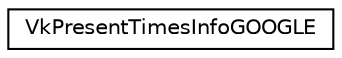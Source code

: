 digraph "Graphical Class Hierarchy"
{
 // LATEX_PDF_SIZE
  edge [fontname="Helvetica",fontsize="10",labelfontname="Helvetica",labelfontsize="10"];
  node [fontname="Helvetica",fontsize="10",shape=record];
  rankdir="LR";
  Node0 [label="VkPresentTimesInfoGOOGLE",height=0.2,width=0.4,color="black", fillcolor="white", style="filled",URL="$d4/de8/structVkPresentTimesInfoGOOGLE.html",tooltip=" "];
}
